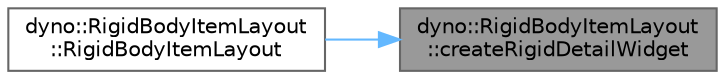 digraph "dyno::RigidBodyItemLayout::createRigidDetailWidget"
{
 // LATEX_PDF_SIZE
  bgcolor="transparent";
  edge [fontname=Helvetica,fontsize=10,labelfontname=Helvetica,labelfontsize=10];
  node [fontname=Helvetica,fontsize=10,shape=box,height=0.2,width=0.4];
  rankdir="RL";
  Node1 [id="Node000001",label="dyno::RigidBodyItemLayout\l::createRigidDetailWidget",height=0.2,width=0.4,color="gray40", fillcolor="grey60", style="filled", fontcolor="black",tooltip="Create RigidBody Detail Panel."];
  Node1 -> Node2 [id="edge1_Node000001_Node000002",dir="back",color="steelblue1",style="solid",tooltip=" "];
  Node2 [id="Node000002",label="dyno::RigidBodyItemLayout\l::RigidBodyItemLayout",height=0.2,width=0.4,color="grey40", fillcolor="white", style="filled",URL="$classdyno_1_1_rigid_body_item_layout.html#a444024c16153f3ee7804280e4a2110f0",tooltip=" "];
}
